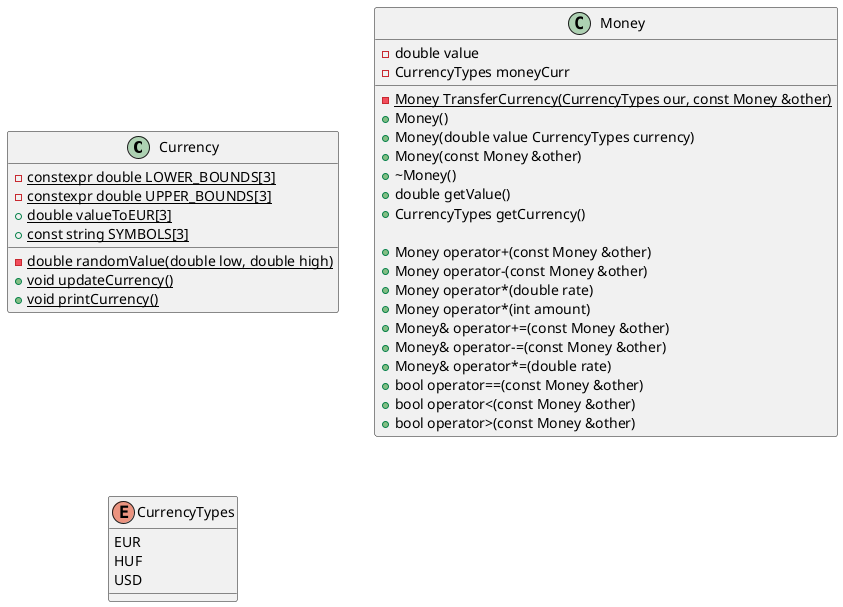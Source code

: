 @startuml
'https://plantuml.com/class-diagram

class Currency
class Money
enum CurrencyTypes

class Currency {
    -{static} constexpr double LOWER_BOUNDS[3]
    -{static} constexpr double UPPER_BOUNDS[3]
    +{static} double valueToEUR[3]
    +{static} const string SYMBOLS[3]

    -{static} double randomValue(double low, double high)
    +{static} void updateCurrency()
    +{static} void printCurrency()
    }

class Money {
    -double value
    -CurrencyTypes moneyCurr

    -{static} Money TransferCurrency(CurrencyTypes our, const Money &other)
    +Money()
    +Money(double value CurrencyTypes currency)
    +Money(const Money &other)
    +~Money()
    +double getValue()
    +CurrencyTypes getCurrency()

    +Money operator+(const Money &other)
    +Money operator-(const Money &other)
    +Money operator*(double rate)
    +Money operator*(int amount)
    +Money& operator+=(const Money &other)
    +Money& operator-=(const Money &other)
    +Money& operator*=(double rate)
    +bool operator==(const Money &other)
    +bool operator<(const Money &other)
    +bool operator>(const Money &other)
}

enum CurrencyTypes {
    EUR
    HUF
    USD
}

@enduml